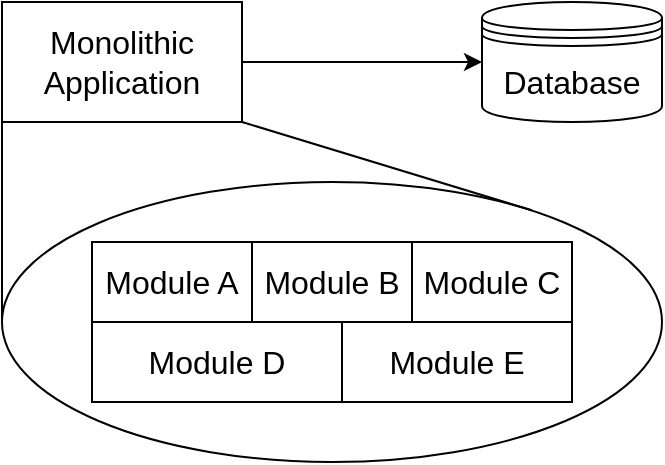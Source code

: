 <mxfile>
    <diagram id="aRTio8w78SaH5M-9DEAp" name="Page-1">
        <mxGraphModel dx="463" dy="595" grid="1" gridSize="10" guides="1" tooltips="1" connect="1" arrows="1" fold="1" page="1" pageScale="1" pageWidth="827" pageHeight="1169" math="0" shadow="0">
            <root>
                <mxCell id="0"/>
                <mxCell id="1" parent="0"/>
                <mxCell id="11" value="" style="ellipse;whiteSpace=wrap;html=1;" vertex="1" parent="1">
                    <mxGeometry x="90" y="300" width="330" height="140" as="geometry"/>
                </mxCell>
                <mxCell id="2" style="edgeStyle=none;html=1;exitX=1;exitY=0.5;exitDx=0;exitDy=0;entryX=0;entryY=0.5;entryDx=0;entryDy=0;fontSize=16;" edge="1" parent="1" source="3" target="4">
                    <mxGeometry relative="1" as="geometry"/>
                </mxCell>
                <mxCell id="3" value="&lt;font style=&quot;font-size: 16px&quot;&gt;Monolithic&lt;br&gt;Application&lt;/font&gt;" style="rounded=0;whiteSpace=wrap;html=1;" vertex="1" parent="1">
                    <mxGeometry x="90" y="210" width="120" height="60" as="geometry"/>
                </mxCell>
                <mxCell id="4" value="&lt;font style=&quot;font-size: 16px&quot;&gt;Database&lt;/font&gt;" style="shape=datastore;whiteSpace=wrap;html=1;" vertex="1" parent="1">
                    <mxGeometry x="330" y="210" width="90" height="60" as="geometry"/>
                </mxCell>
                <mxCell id="5" value="&lt;span style=&quot;font-size: 16px&quot;&gt;Module A&lt;/span&gt;" style="rounded=0;whiteSpace=wrap;html=1;" vertex="1" parent="1">
                    <mxGeometry x="135" y="330" width="80" height="40" as="geometry"/>
                </mxCell>
                <mxCell id="6" value="&lt;span style=&quot;font-size: 16px&quot;&gt;Module B&lt;/span&gt;" style="rounded=0;whiteSpace=wrap;html=1;" vertex="1" parent="1">
                    <mxGeometry x="215" y="330" width="80" height="40" as="geometry"/>
                </mxCell>
                <mxCell id="7" value="&lt;span style=&quot;font-size: 16px&quot;&gt;Module D&lt;/span&gt;" style="rounded=0;whiteSpace=wrap;html=1;" vertex="1" parent="1">
                    <mxGeometry x="135" y="370" width="125" height="40" as="geometry"/>
                </mxCell>
                <mxCell id="8" value="&lt;span style=&quot;font-size: 16px&quot;&gt;Module E&lt;/span&gt;" style="rounded=0;whiteSpace=wrap;html=1;" vertex="1" parent="1">
                    <mxGeometry x="260" y="370" width="115" height="40" as="geometry"/>
                </mxCell>
                <mxCell id="9" value="&lt;span style=&quot;font-size: 16px&quot;&gt;Module C&lt;/span&gt;" style="rounded=0;whiteSpace=wrap;html=1;" vertex="1" parent="1">
                    <mxGeometry x="295" y="330" width="80" height="40" as="geometry"/>
                </mxCell>
                <mxCell id="12" value="" style="endArrow=none;html=1;exitX=0;exitY=0.5;exitDx=0;exitDy=0;entryX=0;entryY=1;entryDx=0;entryDy=0;" edge="1" parent="1" source="11" target="3">
                    <mxGeometry width="50" height="50" relative="1" as="geometry">
                        <mxPoint x="80" y="320" as="sourcePoint"/>
                        <mxPoint x="130" y="270" as="targetPoint"/>
                    </mxGeometry>
                </mxCell>
                <mxCell id="13" value="" style="endArrow=none;html=1;exitX=1;exitY=1;exitDx=0;exitDy=0;entryX=0.803;entryY=0.101;entryDx=0;entryDy=0;entryPerimeter=0;" edge="1" parent="1" source="3" target="11">
                    <mxGeometry width="50" height="50" relative="1" as="geometry">
                        <mxPoint x="200" y="370" as="sourcePoint"/>
                        <mxPoint x="250" y="320" as="targetPoint"/>
                    </mxGeometry>
                </mxCell>
            </root>
        </mxGraphModel>
    </diagram>
</mxfile>
